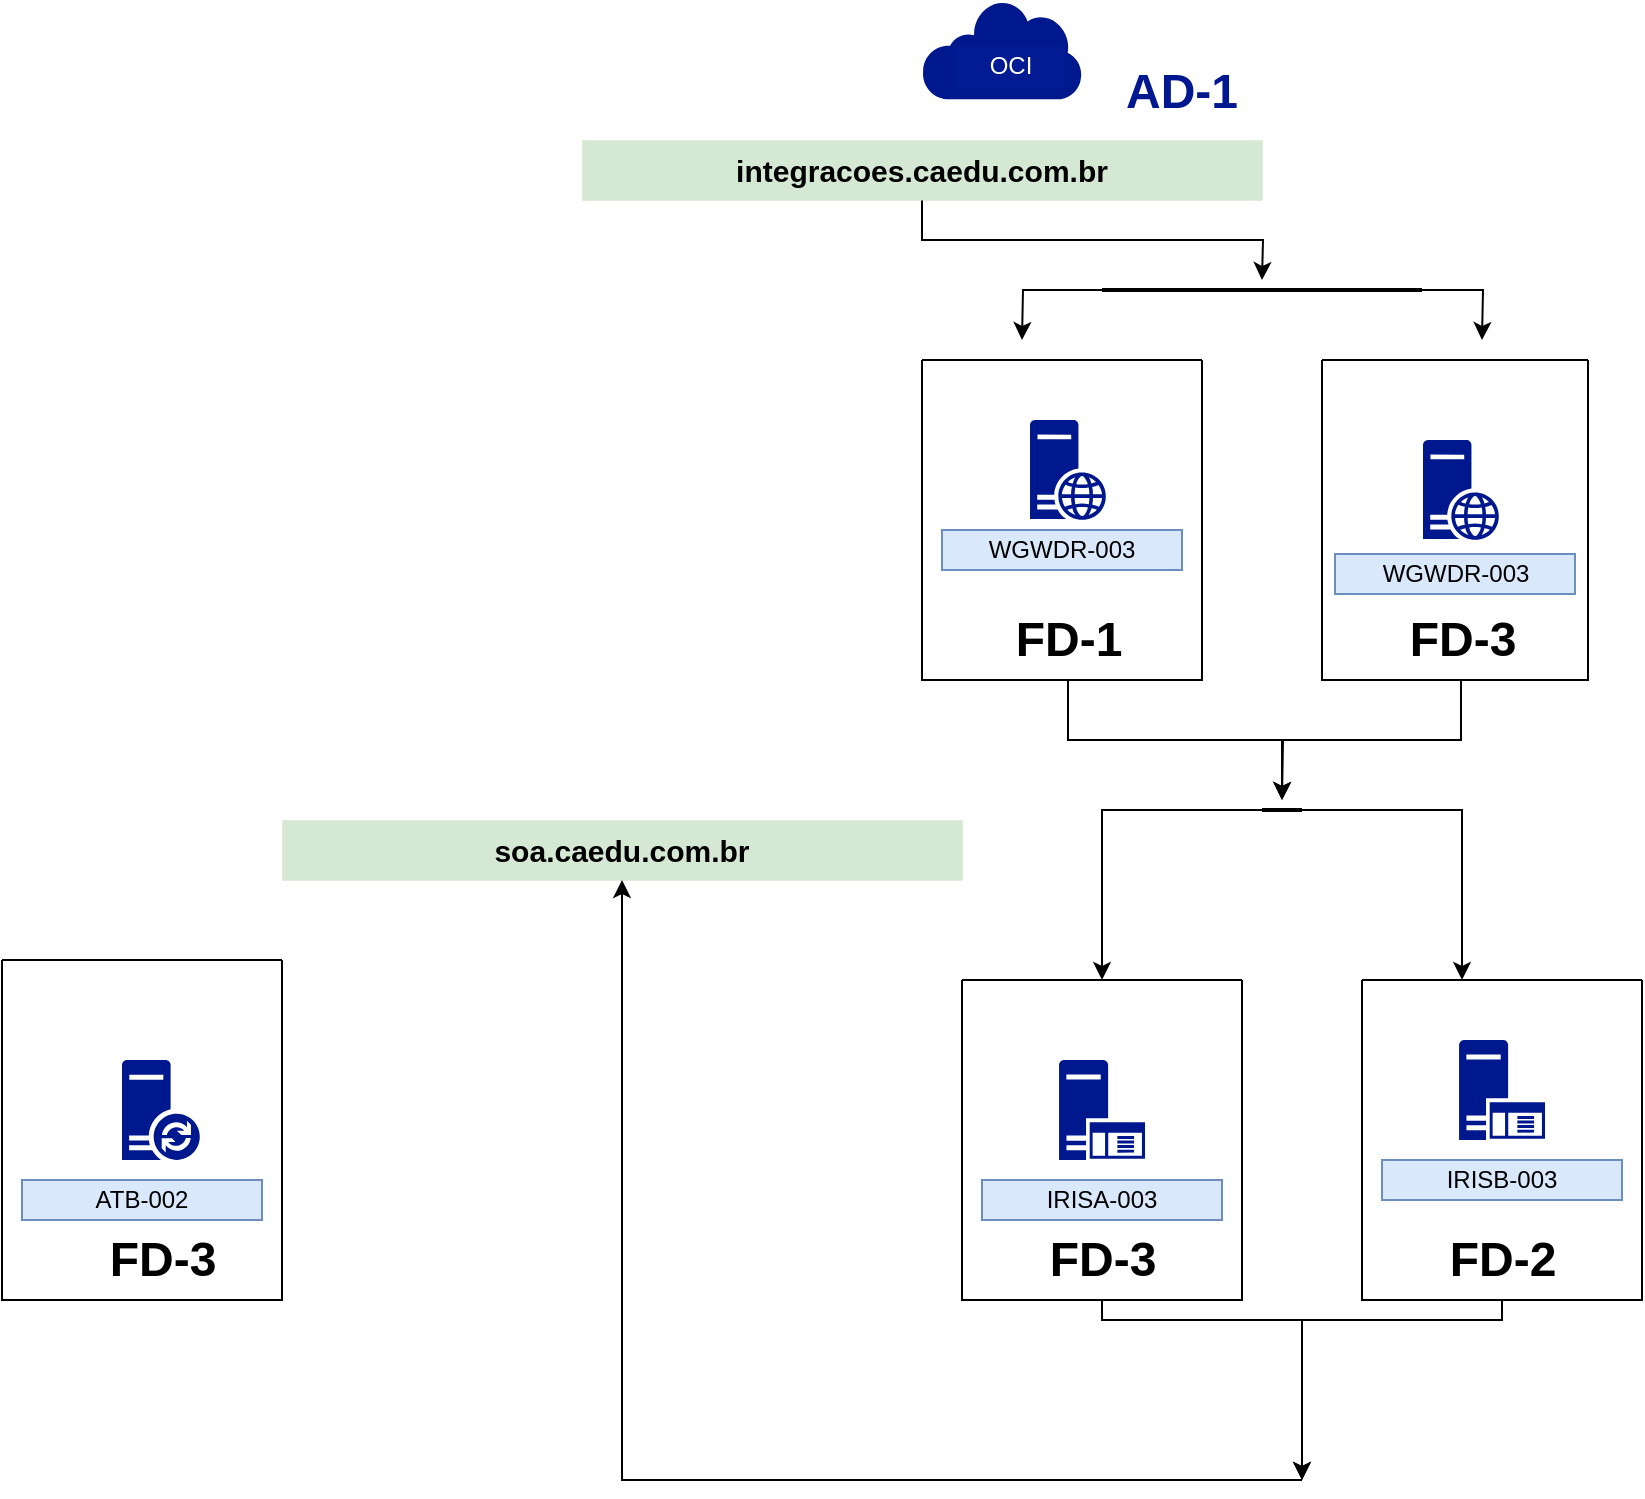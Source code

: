 <mxfile version="24.8.3">
  <diagram id="Ht1M8jgEwFfnCIfOTk4-" name="Page-1">
    <mxGraphModel dx="3064" dy="1045" grid="1" gridSize="10" guides="1" tooltips="1" connect="1" arrows="1" fold="1" page="1" pageScale="1" pageWidth="1169" pageHeight="827" math="0" shadow="0">
      <root>
        <mxCell id="0" />
        <mxCell id="1" parent="0" />
        <mxCell id="FJp2DH1XPy8yfojvaqBR-2" value="" style="sketch=0;aspect=fixed;pointerEvents=1;shadow=0;dashed=0;html=1;strokeColor=none;labelPosition=center;verticalLabelPosition=bottom;verticalAlign=top;align=center;fillColor=#00188D;shape=mxgraph.mscae.enterprise.internet" vertex="1" parent="1">
          <mxGeometry x="290" y="10" width="80" height="49.6" as="geometry" />
        </mxCell>
        <mxCell id="FJp2DH1XPy8yfojvaqBR-3" value="OCI" style="text;html=1;align=center;verticalAlign=middle;whiteSpace=wrap;rounded=0;fillColor=#021a92;strokeColor=none;fontColor=#ffffff;" vertex="1" parent="1">
          <mxGeometry x="306.5" y="32.6" width="55" height="21.4" as="geometry" />
        </mxCell>
        <mxCell id="FJp2DH1XPy8yfojvaqBR-12" value="&lt;h1&gt;AD-1&lt;/h1&gt;" style="text;html=1;align=center;verticalAlign=middle;whiteSpace=wrap;rounded=0;fontColor=#00188f;" vertex="1" parent="1">
          <mxGeometry x="390" y="41" width="60" height="30" as="geometry" />
        </mxCell>
        <mxCell id="FJp2DH1XPy8yfojvaqBR-16" value="" style="swimlane;startSize=0;" vertex="1" parent="1">
          <mxGeometry x="490" y="190" width="133" height="160" as="geometry" />
        </mxCell>
        <mxCell id="FJp2DH1XPy8yfojvaqBR-7" value="" style="sketch=0;aspect=fixed;pointerEvents=1;shadow=0;dashed=0;html=1;strokeColor=none;labelPosition=center;verticalLabelPosition=bottom;verticalAlign=top;align=center;fillColor=#00188D;shape=mxgraph.mscae.enterprise.web_server" vertex="1" parent="FJp2DH1XPy8yfojvaqBR-16">
          <mxGeometry x="50.5" y="40" width="38" height="50" as="geometry" />
        </mxCell>
        <mxCell id="FJp2DH1XPy8yfojvaqBR-69" style="edgeStyle=orthogonalEdgeStyle;rounded=0;orthogonalLoop=1;jettySize=auto;html=1;exitX=0.5;exitY=1;exitDx=0;exitDy=0;" edge="1" parent="FJp2DH1XPy8yfojvaqBR-16" source="FJp2DH1XPy8yfojvaqBR-23">
          <mxGeometry relative="1" as="geometry">
            <mxPoint x="-20" y="220" as="targetPoint" />
          </mxGeometry>
        </mxCell>
        <mxCell id="FJp2DH1XPy8yfojvaqBR-23" value="FD-3" style="text;strokeColor=none;fillColor=none;html=1;fontSize=24;fontStyle=1;verticalAlign=middle;align=center;" vertex="1" parent="FJp2DH1XPy8yfojvaqBR-16">
          <mxGeometry x="19.5" y="120" width="100" height="40" as="geometry" />
        </mxCell>
        <mxCell id="FJp2DH1XPy8yfojvaqBR-24" value="WGWDR-003" style="text;html=1;align=center;verticalAlign=middle;whiteSpace=wrap;rounded=0;fillColor=#dae8fc;strokeColor=#6c8ebf;" vertex="1" parent="FJp2DH1XPy8yfojvaqBR-16">
          <mxGeometry x="6.5" y="97" width="120" height="20" as="geometry" />
        </mxCell>
        <mxCell id="FJp2DH1XPy8yfojvaqBR-18" value="" style="swimlane;startSize=0;" vertex="1" parent="1">
          <mxGeometry x="290" y="190" width="140" height="160" as="geometry" />
        </mxCell>
        <mxCell id="FJp2DH1XPy8yfojvaqBR-19" value="" style="sketch=0;aspect=fixed;pointerEvents=1;shadow=0;dashed=0;html=1;strokeColor=none;labelPosition=center;verticalLabelPosition=bottom;verticalAlign=top;align=center;fillColor=#00188D;shape=mxgraph.mscae.enterprise.web_server" vertex="1" parent="FJp2DH1XPy8yfojvaqBR-18">
          <mxGeometry x="54" y="30" width="38" height="50" as="geometry" />
        </mxCell>
        <mxCell id="FJp2DH1XPy8yfojvaqBR-20" value="WGWDR-003" style="text;html=1;align=center;verticalAlign=middle;whiteSpace=wrap;rounded=0;fillColor=#dae8fc;strokeColor=#6c8ebf;" vertex="1" parent="FJp2DH1XPy8yfojvaqBR-18">
          <mxGeometry x="10" y="85" width="120" height="20" as="geometry" />
        </mxCell>
        <mxCell id="FJp2DH1XPy8yfojvaqBR-22" value="FD-1" style="text;strokeColor=none;fillColor=none;html=1;fontSize=24;fontStyle=1;verticalAlign=middle;align=center;" vertex="1" parent="FJp2DH1XPy8yfojvaqBR-18">
          <mxGeometry x="23" y="120" width="100" height="40" as="geometry" />
        </mxCell>
        <mxCell id="FJp2DH1XPy8yfojvaqBR-26" value="" style="swimlane;startSize=0;" vertex="1" parent="1">
          <mxGeometry x="310" y="500" width="140" height="160" as="geometry" />
        </mxCell>
        <mxCell id="FJp2DH1XPy8yfojvaqBR-28" value="IRISA-003" style="text;html=1;align=center;verticalAlign=middle;whiteSpace=wrap;rounded=0;fillColor=#dae8fc;strokeColor=#6c8ebf;" vertex="1" parent="FJp2DH1XPy8yfojvaqBR-26">
          <mxGeometry x="10" y="100" width="120" height="20" as="geometry" />
        </mxCell>
        <mxCell id="FJp2DH1XPy8yfojvaqBR-83" style="edgeStyle=orthogonalEdgeStyle;rounded=0;orthogonalLoop=1;jettySize=auto;html=1;" edge="1" parent="FJp2DH1XPy8yfojvaqBR-26" source="FJp2DH1XPy8yfojvaqBR-29">
          <mxGeometry relative="1" as="geometry">
            <mxPoint x="170" y="250" as="targetPoint" />
            <Array as="points">
              <mxPoint x="70" y="170" />
              <mxPoint x="170" y="170" />
            </Array>
          </mxGeometry>
        </mxCell>
        <mxCell id="FJp2DH1XPy8yfojvaqBR-29" value="FD-3" style="text;strokeColor=none;fillColor=none;html=1;fontSize=24;fontStyle=1;verticalAlign=middle;align=center;" vertex="1" parent="FJp2DH1XPy8yfojvaqBR-26">
          <mxGeometry x="20" y="120" width="100" height="40" as="geometry" />
        </mxCell>
        <mxCell id="FJp2DH1XPy8yfojvaqBR-30" value="" style="sketch=0;aspect=fixed;pointerEvents=1;shadow=0;dashed=0;html=1;strokeColor=none;labelPosition=center;verticalLabelPosition=bottom;verticalAlign=top;align=center;fillColor=#00188D;shape=mxgraph.mscae.enterprise.application_server" vertex="1" parent="FJp2DH1XPy8yfojvaqBR-26">
          <mxGeometry x="48.5" y="40" width="43" height="50" as="geometry" />
        </mxCell>
        <mxCell id="FJp2DH1XPy8yfojvaqBR-31" value="" style="swimlane;startSize=0;" vertex="1" parent="1">
          <mxGeometry x="510" y="500" width="140" height="160" as="geometry" />
        </mxCell>
        <mxCell id="FJp2DH1XPy8yfojvaqBR-32" value="IRISB-003" style="text;html=1;align=center;verticalAlign=middle;whiteSpace=wrap;rounded=0;fillColor=#dae8fc;strokeColor=#6c8ebf;" vertex="1" parent="FJp2DH1XPy8yfojvaqBR-31">
          <mxGeometry x="10" y="90" width="120" height="20" as="geometry" />
        </mxCell>
        <mxCell id="FJp2DH1XPy8yfojvaqBR-84" style="edgeStyle=orthogonalEdgeStyle;rounded=0;orthogonalLoop=1;jettySize=auto;html=1;" edge="1" parent="FJp2DH1XPy8yfojvaqBR-31" source="FJp2DH1XPy8yfojvaqBR-33">
          <mxGeometry relative="1" as="geometry">
            <mxPoint x="-30" y="250" as="targetPoint" />
            <Array as="points">
              <mxPoint x="70" y="170" />
              <mxPoint x="-30" y="170" />
            </Array>
          </mxGeometry>
        </mxCell>
        <mxCell id="FJp2DH1XPy8yfojvaqBR-33" value="FD-2" style="text;strokeColor=none;fillColor=none;html=1;fontSize=24;fontStyle=1;verticalAlign=middle;align=center;" vertex="1" parent="FJp2DH1XPy8yfojvaqBR-31">
          <mxGeometry x="20" y="120" width="100" height="40" as="geometry" />
        </mxCell>
        <mxCell id="FJp2DH1XPy8yfojvaqBR-34" value="" style="sketch=0;aspect=fixed;pointerEvents=1;shadow=0;dashed=0;html=1;strokeColor=none;labelPosition=center;verticalLabelPosition=bottom;verticalAlign=top;align=center;fillColor=#00188D;shape=mxgraph.mscae.enterprise.application_server" vertex="1" parent="FJp2DH1XPy8yfojvaqBR-31">
          <mxGeometry x="48.5" y="30" width="43" height="50" as="geometry" />
        </mxCell>
        <mxCell id="FJp2DH1XPy8yfojvaqBR-35" value="" style="swimlane;startSize=0;fillColor=default;" vertex="1" parent="1">
          <mxGeometry x="-170" y="490" width="140" height="170" as="geometry" />
        </mxCell>
        <mxCell id="FJp2DH1XPy8yfojvaqBR-36" value="ATB-002" style="text;html=1;align=center;verticalAlign=middle;whiteSpace=wrap;rounded=0;fillColor=#dae8fc;strokeColor=#6c8ebf;" vertex="1" parent="FJp2DH1XPy8yfojvaqBR-35">
          <mxGeometry x="10" y="110" width="120" height="20" as="geometry" />
        </mxCell>
        <mxCell id="FJp2DH1XPy8yfojvaqBR-37" value="FD-3" style="text;strokeColor=none;fillColor=none;html=1;fontSize=24;fontStyle=1;verticalAlign=middle;align=center;" vertex="1" parent="FJp2DH1XPy8yfojvaqBR-35">
          <mxGeometry x="29.5" y="130" width="100" height="40" as="geometry" />
        </mxCell>
        <mxCell id="FJp2DH1XPy8yfojvaqBR-39" value="" style="sketch=0;aspect=fixed;pointerEvents=1;shadow=0;dashed=0;html=1;strokeColor=none;labelPosition=center;verticalLabelPosition=bottom;verticalAlign=top;align=center;fillColor=#00188D;shape=mxgraph.mscae.enterprise.database_synchronization;direction=east;" vertex="1" parent="FJp2DH1XPy8yfojvaqBR-35">
          <mxGeometry x="60" y="50" width="39" height="50" as="geometry" />
        </mxCell>
        <mxCell id="FJp2DH1XPy8yfojvaqBR-60" style="edgeStyle=orthogonalEdgeStyle;rounded=0;orthogonalLoop=1;jettySize=auto;html=1;" edge="1" parent="1" source="FJp2DH1XPy8yfojvaqBR-58">
          <mxGeometry relative="1" as="geometry">
            <mxPoint x="460" y="150" as="targetPoint" />
          </mxGeometry>
        </mxCell>
        <mxCell id="FJp2DH1XPy8yfojvaqBR-58" value="&lt;h1 style=&quot;font-size: 15px;&quot;&gt;integracoes.caedu.com.br&lt;/h1&gt;" style="text;html=1;align=center;verticalAlign=middle;whiteSpace=wrap;rounded=0;strokeWidth=0;fontSize=15;fillColor=#d5e8d4;strokeColor=#82b366;" vertex="1" parent="1">
          <mxGeometry x="120" y="80" width="340" height="30" as="geometry" />
        </mxCell>
        <mxCell id="FJp2DH1XPy8yfojvaqBR-63" style="edgeStyle=orthogonalEdgeStyle;rounded=0;orthogonalLoop=1;jettySize=auto;html=1;" edge="1" parent="1" source="FJp2DH1XPy8yfojvaqBR-61">
          <mxGeometry relative="1" as="geometry">
            <mxPoint x="570" y="180" as="targetPoint" />
          </mxGeometry>
        </mxCell>
        <mxCell id="FJp2DH1XPy8yfojvaqBR-64" style="edgeStyle=orthogonalEdgeStyle;rounded=0;orthogonalLoop=1;jettySize=auto;html=1;" edge="1" parent="1" source="FJp2DH1XPy8yfojvaqBR-61">
          <mxGeometry relative="1" as="geometry">
            <mxPoint x="340" y="180" as="targetPoint" />
          </mxGeometry>
        </mxCell>
        <mxCell id="FJp2DH1XPy8yfojvaqBR-61" value="" style="line;strokeWidth=2;html=1;" vertex="1" parent="1">
          <mxGeometry x="380" y="150" width="160" height="10" as="geometry" />
        </mxCell>
        <mxCell id="FJp2DH1XPy8yfojvaqBR-65" style="edgeStyle=orthogonalEdgeStyle;rounded=0;orthogonalLoop=1;jettySize=auto;html=1;" edge="1" source="FJp2DH1XPy8yfojvaqBR-67" parent="1" target="FJp2DH1XPy8yfojvaqBR-31">
          <mxGeometry relative="1" as="geometry">
            <mxPoint x="575" y="490" as="targetPoint" />
            <Array as="points">
              <mxPoint x="560" y="415" />
            </Array>
          </mxGeometry>
        </mxCell>
        <mxCell id="FJp2DH1XPy8yfojvaqBR-66" style="edgeStyle=orthogonalEdgeStyle;rounded=0;orthogonalLoop=1;jettySize=auto;html=1;entryX=0.5;entryY=0;entryDx=0;entryDy=0;" edge="1" source="FJp2DH1XPy8yfojvaqBR-67" parent="1" target="FJp2DH1XPy8yfojvaqBR-26">
          <mxGeometry relative="1" as="geometry">
            <mxPoint x="344.76" y="440" as="targetPoint" />
          </mxGeometry>
        </mxCell>
        <mxCell id="FJp2DH1XPy8yfojvaqBR-67" value="" style="line;strokeWidth=2;html=1;" vertex="1" parent="1">
          <mxGeometry x="460" y="410" width="20" height="10" as="geometry" />
        </mxCell>
        <mxCell id="FJp2DH1XPy8yfojvaqBR-68" style="edgeStyle=orthogonalEdgeStyle;rounded=0;orthogonalLoop=1;jettySize=auto;html=1;exitX=0.5;exitY=1;exitDx=0;exitDy=0;" edge="1" parent="1" source="FJp2DH1XPy8yfojvaqBR-22" target="FJp2DH1XPy8yfojvaqBR-67">
          <mxGeometry relative="1" as="geometry" />
        </mxCell>
        <mxCell id="FJp2DH1XPy8yfojvaqBR-70" value="&lt;h1 style=&quot;font-size: 15px;&quot;&gt;soa.caedu.com.br&lt;/h1&gt;" style="text;html=1;align=center;verticalAlign=middle;whiteSpace=wrap;rounded=0;strokeWidth=0;fontSize=15;fillColor=#d5e8d4;strokeColor=#82b366;" vertex="1" parent="1">
          <mxGeometry x="-30" y="420" width="340" height="30" as="geometry" />
        </mxCell>
        <mxCell id="FJp2DH1XPy8yfojvaqBR-79" style="edgeStyle=orthogonalEdgeStyle;rounded=0;orthogonalLoop=1;jettySize=auto;html=1;" edge="1" parent="1" target="FJp2DH1XPy8yfojvaqBR-70">
          <mxGeometry relative="1" as="geometry">
            <mxPoint x="480" y="750" as="sourcePoint" />
            <Array as="points">
              <mxPoint x="240" y="750" />
              <mxPoint x="140" y="750" />
            </Array>
          </mxGeometry>
        </mxCell>
      </root>
    </mxGraphModel>
  </diagram>
</mxfile>
